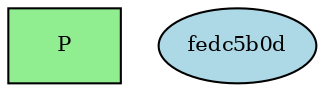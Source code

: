 digraph EG {
  rankdir=TB;
  compound=true;
  node [fontsize=10];

  "pred_e_ebcba129" [label="P", shape=box, style=filled, fillcolor=lightgreen];
  "Vertex(id='v_fedc5b0d', label=None, is_generic=True)" [label="fedc5b0d", shape=ellipse, style=filled, fillcolor=lightblue];
  subgraph cluster_0 {
    label="Cut";
    style=filled;
    fillcolor=lightgray;
    color=black;
    penwidth=2;
  }

  // ν mapping connections
}
